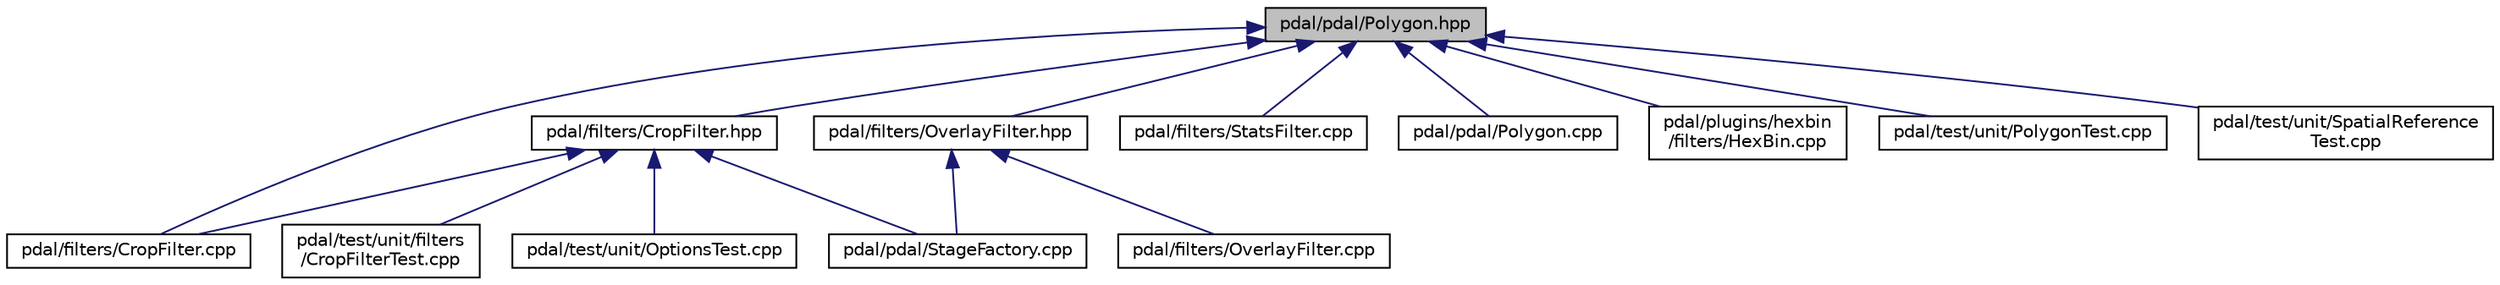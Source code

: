 digraph "pdal/pdal/Polygon.hpp"
{
  edge [fontname="Helvetica",fontsize="10",labelfontname="Helvetica",labelfontsize="10"];
  node [fontname="Helvetica",fontsize="10",shape=record];
  Node1 [label="pdal/pdal/Polygon.hpp",height=0.2,width=0.4,color="black", fillcolor="grey75", style="filled", fontcolor="black"];
  Node1 -> Node2 [dir="back",color="midnightblue",fontsize="10",style="solid",fontname="Helvetica"];
  Node2 [label="pdal/filters/CropFilter.hpp",height=0.2,width=0.4,color="black", fillcolor="white", style="filled",URL="$CropFilter_8hpp.html"];
  Node2 -> Node3 [dir="back",color="midnightblue",fontsize="10",style="solid",fontname="Helvetica"];
  Node3 [label="pdal/filters/CropFilter.cpp",height=0.2,width=0.4,color="black", fillcolor="white", style="filled",URL="$CropFilter_8cpp.html"];
  Node2 -> Node4 [dir="back",color="midnightblue",fontsize="10",style="solid",fontname="Helvetica"];
  Node4 [label="pdal/pdal/StageFactory.cpp",height=0.2,width=0.4,color="black", fillcolor="white", style="filled",URL="$StageFactory_8cpp.html"];
  Node2 -> Node5 [dir="back",color="midnightblue",fontsize="10",style="solid",fontname="Helvetica"];
  Node5 [label="pdal/test/unit/filters\l/CropFilterTest.cpp",height=0.2,width=0.4,color="black", fillcolor="white", style="filled",URL="$CropFilterTest_8cpp.html"];
  Node2 -> Node6 [dir="back",color="midnightblue",fontsize="10",style="solid",fontname="Helvetica"];
  Node6 [label="pdal/test/unit/OptionsTest.cpp",height=0.2,width=0.4,color="black", fillcolor="white", style="filled",URL="$OptionsTest_8cpp.html"];
  Node1 -> Node3 [dir="back",color="midnightblue",fontsize="10",style="solid",fontname="Helvetica"];
  Node1 -> Node7 [dir="back",color="midnightblue",fontsize="10",style="solid",fontname="Helvetica"];
  Node7 [label="pdal/filters/OverlayFilter.hpp",height=0.2,width=0.4,color="black", fillcolor="white", style="filled",URL="$OverlayFilter_8hpp.html"];
  Node7 -> Node8 [dir="back",color="midnightblue",fontsize="10",style="solid",fontname="Helvetica"];
  Node8 [label="pdal/filters/OverlayFilter.cpp",height=0.2,width=0.4,color="black", fillcolor="white", style="filled",URL="$OverlayFilter_8cpp.html"];
  Node7 -> Node4 [dir="back",color="midnightblue",fontsize="10",style="solid",fontname="Helvetica"];
  Node1 -> Node9 [dir="back",color="midnightblue",fontsize="10",style="solid",fontname="Helvetica"];
  Node9 [label="pdal/filters/StatsFilter.cpp",height=0.2,width=0.4,color="black", fillcolor="white", style="filled",URL="$StatsFilter_8cpp.html"];
  Node1 -> Node10 [dir="back",color="midnightblue",fontsize="10",style="solid",fontname="Helvetica"];
  Node10 [label="pdal/pdal/Polygon.cpp",height=0.2,width=0.4,color="black", fillcolor="white", style="filled",URL="$Polygon_8cpp.html"];
  Node1 -> Node11 [dir="back",color="midnightblue",fontsize="10",style="solid",fontname="Helvetica"];
  Node11 [label="pdal/plugins/hexbin\l/filters/HexBin.cpp",height=0.2,width=0.4,color="black", fillcolor="white", style="filled",URL="$HexBin_8cpp.html"];
  Node1 -> Node12 [dir="back",color="midnightblue",fontsize="10",style="solid",fontname="Helvetica"];
  Node12 [label="pdal/test/unit/PolygonTest.cpp",height=0.2,width=0.4,color="black", fillcolor="white", style="filled",URL="$PolygonTest_8cpp.html"];
  Node1 -> Node13 [dir="back",color="midnightblue",fontsize="10",style="solid",fontname="Helvetica"];
  Node13 [label="pdal/test/unit/SpatialReference\lTest.cpp",height=0.2,width=0.4,color="black", fillcolor="white", style="filled",URL="$SpatialReferenceTest_8cpp.html"];
}

